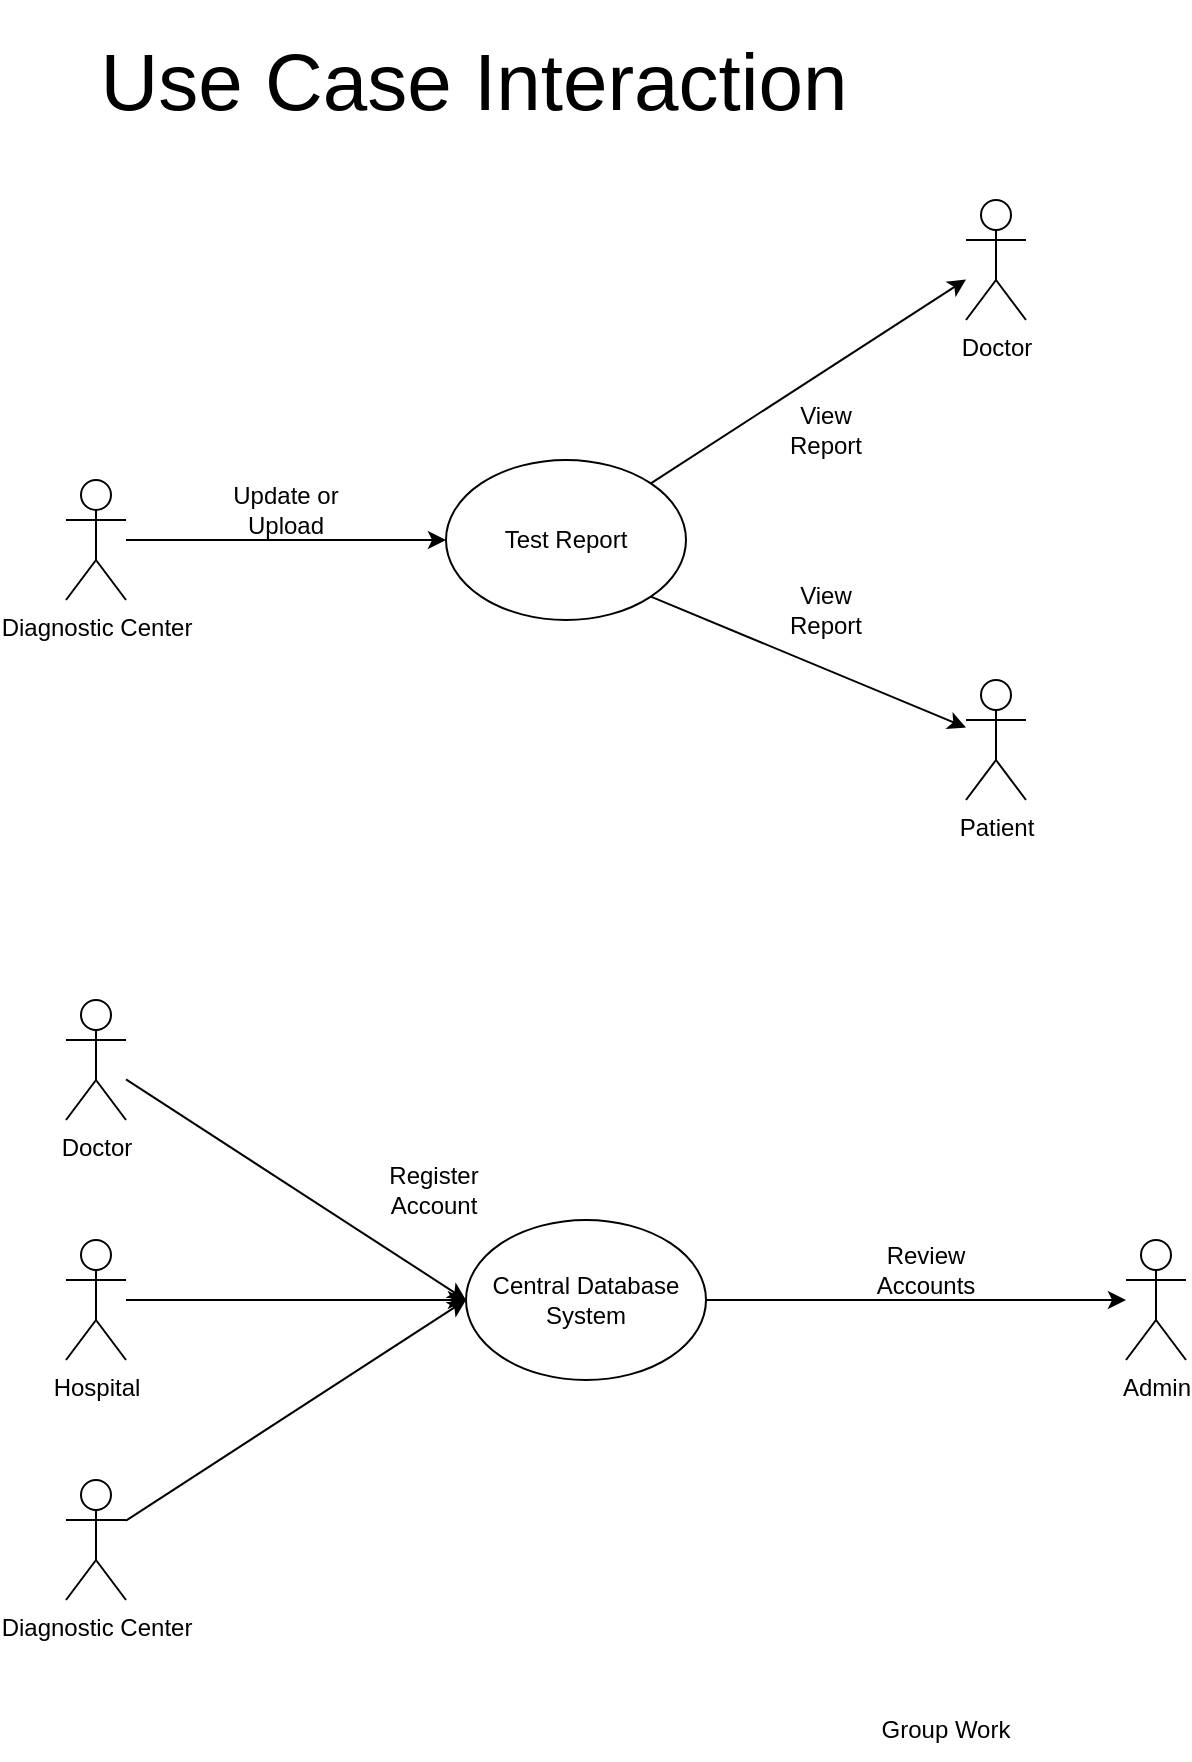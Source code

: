 <mxfile version="24.4.0" type="device">
  <diagram id="xwi0ouF8kbUD_5RS5I-p" name="Page-1">
    <mxGraphModel dx="1386" dy="797" grid="1" gridSize="10" guides="1" tooltips="1" connect="1" arrows="1" fold="1" page="1" pageScale="1" pageWidth="827" pageHeight="1169" math="0" shadow="0">
      <root>
        <mxCell id="0" />
        <mxCell id="1" parent="0" />
        <mxCell id="xA-dJz9BhhfkeNjWp_s1-1" value="Diagnostic Center" style="shape=umlActor;verticalLabelPosition=bottom;verticalAlign=top;html=1;outlineConnect=0;" vertex="1" parent="1">
          <mxGeometry x="210" y="290" width="30" height="60" as="geometry" />
        </mxCell>
        <mxCell id="xA-dJz9BhhfkeNjWp_s1-2" value="Doctor" style="shape=umlActor;verticalLabelPosition=bottom;verticalAlign=top;html=1;outlineConnect=0;" vertex="1" parent="1">
          <mxGeometry x="660" y="150" width="30" height="60" as="geometry" />
        </mxCell>
        <mxCell id="xA-dJz9BhhfkeNjWp_s1-3" value="Patient" style="shape=umlActor;verticalLabelPosition=bottom;verticalAlign=top;html=1;outlineConnect=0;" vertex="1" parent="1">
          <mxGeometry x="660" y="390" width="30" height="60" as="geometry" />
        </mxCell>
        <mxCell id="xA-dJz9BhhfkeNjWp_s1-6" value="Test Report" style="ellipse;whiteSpace=wrap;html=1;" vertex="1" parent="1">
          <mxGeometry x="400" y="280" width="120" height="80" as="geometry" />
        </mxCell>
        <mxCell id="xA-dJz9BhhfkeNjWp_s1-7" value="" style="endArrow=classic;html=1;rounded=0;entryX=0;entryY=0.5;entryDx=0;entryDy=0;" edge="1" parent="1" source="xA-dJz9BhhfkeNjWp_s1-1" target="xA-dJz9BhhfkeNjWp_s1-6">
          <mxGeometry width="50" height="50" relative="1" as="geometry">
            <mxPoint x="410" y="420" as="sourcePoint" />
            <mxPoint x="460" y="370" as="targetPoint" />
          </mxGeometry>
        </mxCell>
        <mxCell id="xA-dJz9BhhfkeNjWp_s1-8" value="Update or Upload" style="text;html=1;align=center;verticalAlign=middle;whiteSpace=wrap;rounded=0;" vertex="1" parent="1">
          <mxGeometry x="290" y="290" width="60" height="30" as="geometry" />
        </mxCell>
        <mxCell id="xA-dJz9BhhfkeNjWp_s1-9" value="" style="endArrow=classic;html=1;rounded=0;exitX=1;exitY=0;exitDx=0;exitDy=0;" edge="1" parent="1" source="xA-dJz9BhhfkeNjWp_s1-6" target="xA-dJz9BhhfkeNjWp_s1-2">
          <mxGeometry width="50" height="50" relative="1" as="geometry">
            <mxPoint x="550" y="280" as="sourcePoint" />
            <mxPoint x="640" y="210" as="targetPoint" />
          </mxGeometry>
        </mxCell>
        <mxCell id="xA-dJz9BhhfkeNjWp_s1-10" value="" style="endArrow=classic;html=1;rounded=0;exitX=1;exitY=1;exitDx=0;exitDy=0;" edge="1" parent="1" source="xA-dJz9BhhfkeNjWp_s1-6" target="xA-dJz9BhhfkeNjWp_s1-3">
          <mxGeometry width="50" height="50" relative="1" as="geometry">
            <mxPoint x="410" y="420" as="sourcePoint" />
            <mxPoint x="460" y="370" as="targetPoint" />
          </mxGeometry>
        </mxCell>
        <mxCell id="xA-dJz9BhhfkeNjWp_s1-11" value="View Report" style="text;html=1;align=center;verticalAlign=middle;whiteSpace=wrap;rounded=0;" vertex="1" parent="1">
          <mxGeometry x="560" y="250" width="60" height="30" as="geometry" />
        </mxCell>
        <mxCell id="xA-dJz9BhhfkeNjWp_s1-12" value="View Report" style="text;html=1;align=center;verticalAlign=middle;whiteSpace=wrap;rounded=0;" vertex="1" parent="1">
          <mxGeometry x="560" y="340" width="60" height="30" as="geometry" />
        </mxCell>
        <mxCell id="xA-dJz9BhhfkeNjWp_s1-13" value="Doctor" style="shape=umlActor;verticalLabelPosition=bottom;verticalAlign=top;html=1;outlineConnect=0;" vertex="1" parent="1">
          <mxGeometry x="210" y="550" width="30" height="60" as="geometry" />
        </mxCell>
        <mxCell id="xA-dJz9BhhfkeNjWp_s1-14" value="Hospital" style="shape=umlActor;verticalLabelPosition=bottom;verticalAlign=top;html=1;outlineConnect=0;" vertex="1" parent="1">
          <mxGeometry x="210" y="670" width="30" height="60" as="geometry" />
        </mxCell>
        <mxCell id="xA-dJz9BhhfkeNjWp_s1-15" value="Diagnostic Center" style="shape=umlActor;verticalLabelPosition=bottom;verticalAlign=top;html=1;outlineConnect=0;" vertex="1" parent="1">
          <mxGeometry x="210" y="790" width="30" height="60" as="geometry" />
        </mxCell>
        <mxCell id="xA-dJz9BhhfkeNjWp_s1-20" value="Central Database System" style="ellipse;whiteSpace=wrap;html=1;" vertex="1" parent="1">
          <mxGeometry x="410" y="660" width="120" height="80" as="geometry" />
        </mxCell>
        <mxCell id="xA-dJz9BhhfkeNjWp_s1-21" value="" style="endArrow=classic;html=1;rounded=0;entryX=0;entryY=0.5;entryDx=0;entryDy=0;" edge="1" parent="1" source="xA-dJz9BhhfkeNjWp_s1-14" target="xA-dJz9BhhfkeNjWp_s1-20">
          <mxGeometry width="50" height="50" relative="1" as="geometry">
            <mxPoint x="400" y="740" as="sourcePoint" />
            <mxPoint x="450" y="690" as="targetPoint" />
          </mxGeometry>
        </mxCell>
        <mxCell id="xA-dJz9BhhfkeNjWp_s1-22" value="" style="endArrow=classic;html=1;rounded=0;entryX=0;entryY=0.5;entryDx=0;entryDy=0;" edge="1" parent="1" source="xA-dJz9BhhfkeNjWp_s1-13" target="xA-dJz9BhhfkeNjWp_s1-20">
          <mxGeometry width="50" height="50" relative="1" as="geometry">
            <mxPoint x="400" y="740" as="sourcePoint" />
            <mxPoint x="450" y="690" as="targetPoint" />
          </mxGeometry>
        </mxCell>
        <mxCell id="xA-dJz9BhhfkeNjWp_s1-23" value="" style="endArrow=classic;html=1;rounded=0;entryX=0;entryY=0.5;entryDx=0;entryDy=0;" edge="1" parent="1" source="xA-dJz9BhhfkeNjWp_s1-15" target="xA-dJz9BhhfkeNjWp_s1-20">
          <mxGeometry width="50" height="50" relative="1" as="geometry">
            <mxPoint x="310" y="830" as="sourcePoint" />
            <mxPoint x="450" y="570" as="targetPoint" />
          </mxGeometry>
        </mxCell>
        <mxCell id="xA-dJz9BhhfkeNjWp_s1-24" value="Register Account" style="text;html=1;align=center;verticalAlign=middle;whiteSpace=wrap;rounded=0;" vertex="1" parent="1">
          <mxGeometry x="364" y="630" width="60" height="30" as="geometry" />
        </mxCell>
        <mxCell id="xA-dJz9BhhfkeNjWp_s1-25" value="Admin" style="shape=umlActor;verticalLabelPosition=bottom;verticalAlign=top;html=1;outlineConnect=0;" vertex="1" parent="1">
          <mxGeometry x="740" y="670" width="30" height="60" as="geometry" />
        </mxCell>
        <mxCell id="xA-dJz9BhhfkeNjWp_s1-26" value="" style="endArrow=classic;html=1;rounded=0;exitX=1;exitY=0.5;exitDx=0;exitDy=0;" edge="1" parent="1" source="xA-dJz9BhhfkeNjWp_s1-20" target="xA-dJz9BhhfkeNjWp_s1-25">
          <mxGeometry width="50" height="50" relative="1" as="geometry">
            <mxPoint x="400" y="620" as="sourcePoint" />
            <mxPoint x="450" y="570" as="targetPoint" />
          </mxGeometry>
        </mxCell>
        <mxCell id="xA-dJz9BhhfkeNjWp_s1-28" value="Review Accounts" style="text;html=1;align=center;verticalAlign=middle;whiteSpace=wrap;rounded=0;" vertex="1" parent="1">
          <mxGeometry x="610" y="670" width="60" height="30" as="geometry" />
        </mxCell>
        <mxCell id="xA-dJz9BhhfkeNjWp_s1-29" value="Use Case Interaction" style="text;html=1;align=center;verticalAlign=middle;whiteSpace=wrap;rounded=0;fontSize=40;" vertex="1" parent="1">
          <mxGeometry x="184" y="50" width="460" height="80" as="geometry" />
        </mxCell>
        <mxCell id="xA-dJz9BhhfkeNjWp_s1-30" value="Group Work" style="text;html=1;align=center;verticalAlign=middle;whiteSpace=wrap;rounded=0;" vertex="1" parent="1">
          <mxGeometry x="610" y="900" width="80" height="30" as="geometry" />
        </mxCell>
      </root>
    </mxGraphModel>
  </diagram>
</mxfile>
